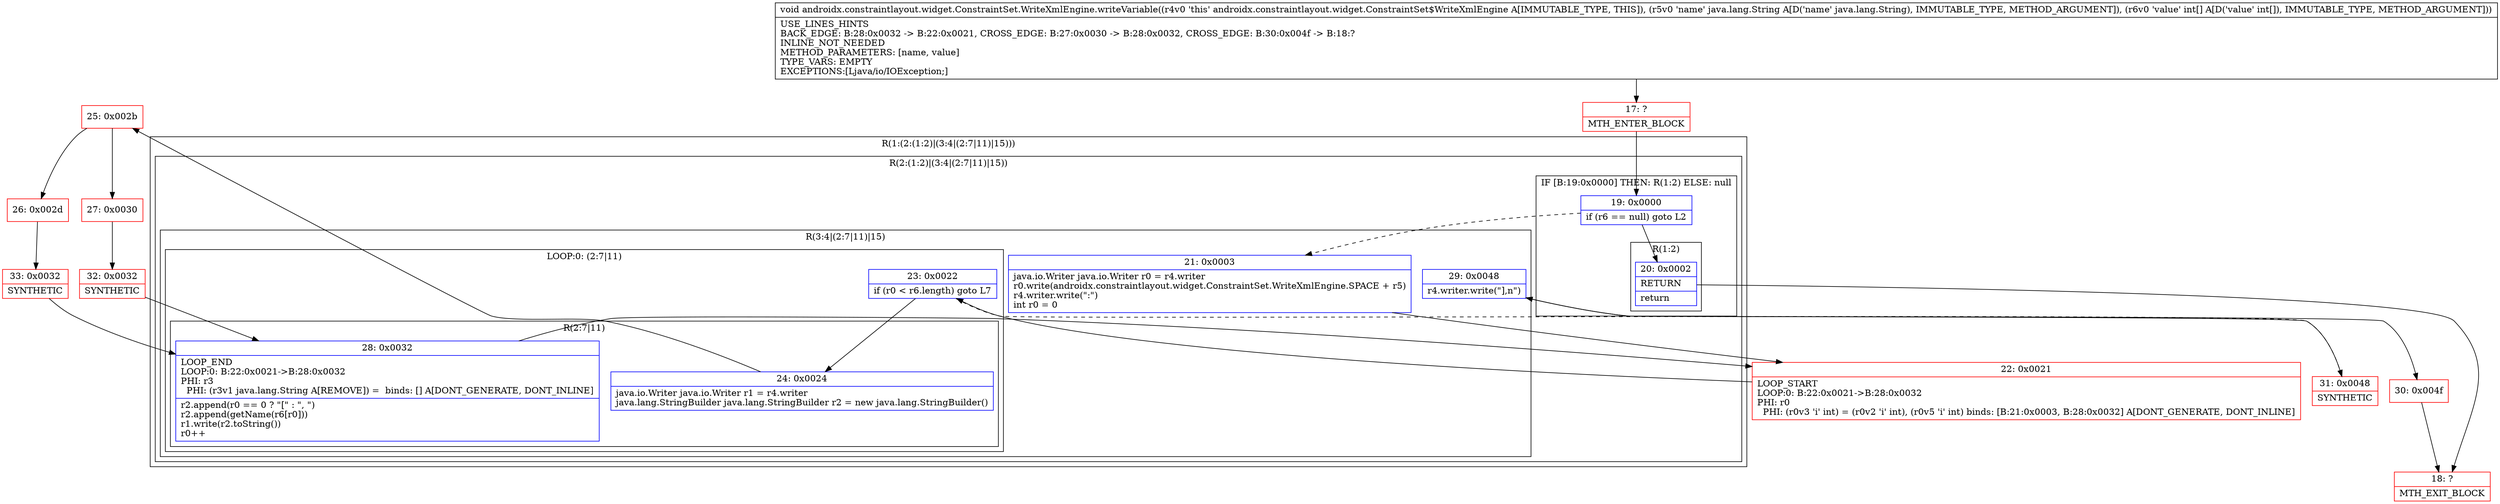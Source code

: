 digraph "CFG forandroidx.constraintlayout.widget.ConstraintSet.WriteXmlEngine.writeVariable(Ljava\/lang\/String;[I)V" {
subgraph cluster_Region_1114766567 {
label = "R(1:(2:(1:2)|(3:4|(2:7|11)|15)))";
node [shape=record,color=blue];
subgraph cluster_Region_747051162 {
label = "R(2:(1:2)|(3:4|(2:7|11)|15))";
node [shape=record,color=blue];
subgraph cluster_IfRegion_855651791 {
label = "IF [B:19:0x0000] THEN: R(1:2) ELSE: null";
node [shape=record,color=blue];
Node_19 [shape=record,label="{19\:\ 0x0000|if (r6 == null) goto L2\l}"];
subgraph cluster_Region_2050845525 {
label = "R(1:2)";
node [shape=record,color=blue];
Node_20 [shape=record,label="{20\:\ 0x0002|RETURN\l|return\l}"];
}
}
subgraph cluster_Region_1990815892 {
label = "R(3:4|(2:7|11)|15)";
node [shape=record,color=blue];
Node_21 [shape=record,label="{21\:\ 0x0003|java.io.Writer java.io.Writer r0 = r4.writer\lr0.write(androidx.constraintlayout.widget.ConstraintSet.WriteXmlEngine.SPACE + r5)\lr4.writer.write(\":\")\lint r0 = 0\l}"];
subgraph cluster_LoopRegion_2113841331 {
label = "LOOP:0: (2:7|11)";
node [shape=record,color=blue];
Node_23 [shape=record,label="{23\:\ 0x0022|if (r0 \< r6.length) goto L7\l}"];
subgraph cluster_Region_733308618 {
label = "R(2:7|11)";
node [shape=record,color=blue];
Node_24 [shape=record,label="{24\:\ 0x0024|java.io.Writer java.io.Writer r1 = r4.writer\ljava.lang.StringBuilder java.lang.StringBuilder r2 = new java.lang.StringBuilder()\l}"];
Node_28 [shape=record,label="{28\:\ 0x0032|LOOP_END\lLOOP:0: B:22:0x0021\-\>B:28:0x0032\lPHI: r3 \l  PHI: (r3v1 java.lang.String A[REMOVE]) =  binds: [] A[DONT_GENERATE, DONT_INLINE]\l|r2.append(r0 == 0 ? \"[\" : \", \")\lr2.append(getName(r6[r0]))\lr1.write(r2.toString())\lr0++\l}"];
}
}
Node_29 [shape=record,label="{29\:\ 0x0048|r4.writer.write(\"],n\")\l}"];
}
}
}
Node_17 [shape=record,color=red,label="{17\:\ ?|MTH_ENTER_BLOCK\l}"];
Node_18 [shape=record,color=red,label="{18\:\ ?|MTH_EXIT_BLOCK\l}"];
Node_22 [shape=record,color=red,label="{22\:\ 0x0021|LOOP_START\lLOOP:0: B:22:0x0021\-\>B:28:0x0032\lPHI: r0 \l  PHI: (r0v3 'i' int) = (r0v2 'i' int), (r0v5 'i' int) binds: [B:21:0x0003, B:28:0x0032] A[DONT_GENERATE, DONT_INLINE]\l}"];
Node_25 [shape=record,color=red,label="{25\:\ 0x002b}"];
Node_26 [shape=record,color=red,label="{26\:\ 0x002d}"];
Node_33 [shape=record,color=red,label="{33\:\ 0x0032|SYNTHETIC\l}"];
Node_27 [shape=record,color=red,label="{27\:\ 0x0030}"];
Node_32 [shape=record,color=red,label="{32\:\ 0x0032|SYNTHETIC\l}"];
Node_31 [shape=record,color=red,label="{31\:\ 0x0048|SYNTHETIC\l}"];
Node_30 [shape=record,color=red,label="{30\:\ 0x004f}"];
MethodNode[shape=record,label="{void androidx.constraintlayout.widget.ConstraintSet.WriteXmlEngine.writeVariable((r4v0 'this' androidx.constraintlayout.widget.ConstraintSet$WriteXmlEngine A[IMMUTABLE_TYPE, THIS]), (r5v0 'name' java.lang.String A[D('name' java.lang.String), IMMUTABLE_TYPE, METHOD_ARGUMENT]), (r6v0 'value' int[] A[D('value' int[]), IMMUTABLE_TYPE, METHOD_ARGUMENT]))  | USE_LINES_HINTS\lBACK_EDGE: B:28:0x0032 \-\> B:22:0x0021, CROSS_EDGE: B:27:0x0030 \-\> B:28:0x0032, CROSS_EDGE: B:30:0x004f \-\> B:18:?\lINLINE_NOT_NEEDED\lMETHOD_PARAMETERS: [name, value]\lTYPE_VARS: EMPTY\lEXCEPTIONS:[Ljava\/io\/IOException;]\l}"];
MethodNode -> Node_17;Node_19 -> Node_20;
Node_19 -> Node_21[style=dashed];
Node_20 -> Node_18;
Node_21 -> Node_22;
Node_23 -> Node_24;
Node_23 -> Node_31[style=dashed];
Node_24 -> Node_25;
Node_28 -> Node_22;
Node_29 -> Node_30;
Node_17 -> Node_19;
Node_22 -> Node_23;
Node_25 -> Node_26;
Node_25 -> Node_27;
Node_26 -> Node_33;
Node_33 -> Node_28;
Node_27 -> Node_32;
Node_32 -> Node_28;
Node_31 -> Node_29;
Node_30 -> Node_18;
}

